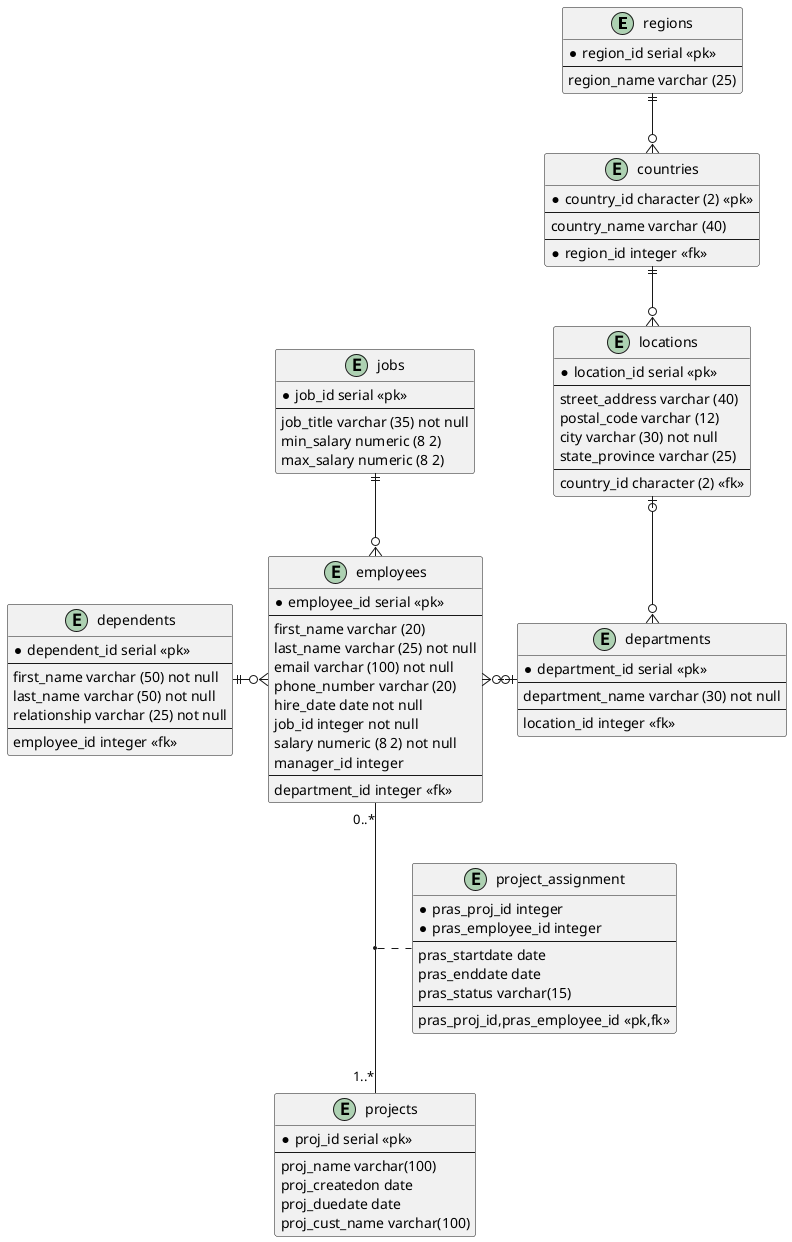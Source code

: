 @startuml erd-hr


entity regions {
    *region_id serial <<pk>>
    --
    region_name varchar (25)
}


entity countries {
    *country_id character (2) <<pk>>
    --
    country_name varchar (40)
    --
    *region_id integer <<fk>>
}


entity locations {
    *location_id serial <<pk>>
    --
    street_address varchar (40)
    postal_code varchar (12)
    city varchar (30) not null
    state_province varchar (25)
    --
    country_id character (2) <<fk>>
}


entity departments {
    *department_id serial <<pk>>
    --
    department_name varchar (30) not null
    --
    location_id integer <<fk>>
}


entity jobs {
    *job_id serial <<pk>>
    --
    job_title varchar (35) not null
    min_salary numeric (8 2)
    max_salary numeric (8 2)
}


entity employees {
    *employee_id serial <<pk>>
    --
    first_name varchar (20)
    last_name varchar (25) not null
    email varchar (100) not null
    phone_number varchar (20)
    hire_date date not null
    job_id integer not null
    salary numeric (8 2) not null
    manager_id integer
    --
    department_id integer <<fk>>
}


entity dependents {
    *dependent_id serial <<pk>>
    --
    first_name varchar (50) not null
    last_name varchar (50) not null
    relationship varchar (25) not null
    --
    employee_id integer <<fk>>
}



entity projects{
    *proj_id serial <<pk>>
    --
    proj_name varchar(100)
    proj_createdon date
    proj_duedate date
    proj_cust_name varchar(100)
}

entity project_assignment{
    *pras_proj_id integer
    *pras_employee_id integer
    --
    pras_startdate date
    pras_enddate date
    pras_status varchar(15)
    --
    pras_proj_id,pras_employee_id <<pk,fk>>
}

regions ||--o{ countries
countries ||--o{ locations
locations |o--o{ departments
departments |o-left-o{ employees
employees }o-up-|| jobs
employees }o-left-|| dependents
employees "0..*" -- "1..*" projects
(employees,projects) .. project_assignment
@enduml